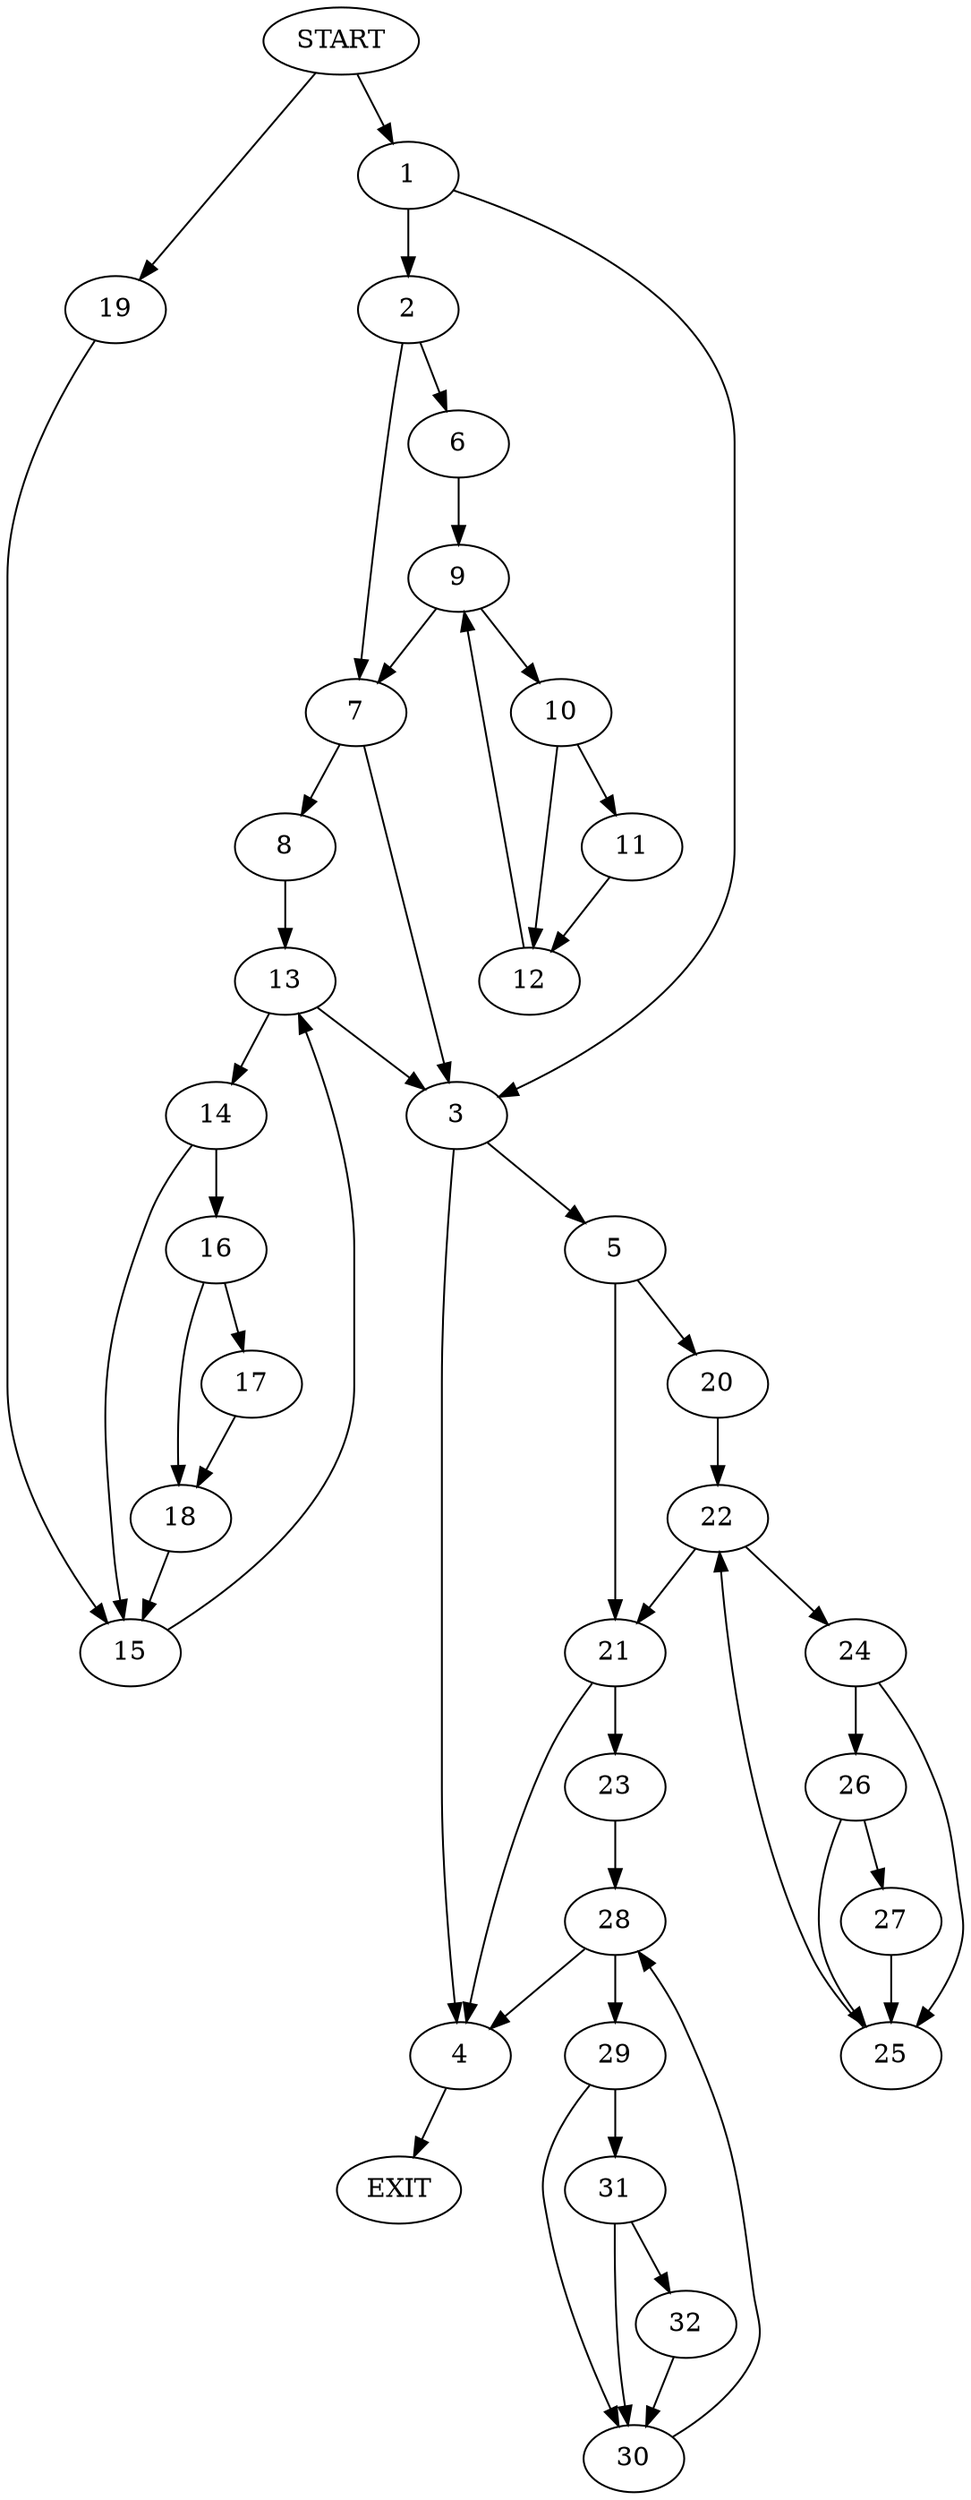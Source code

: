 digraph {
0 [label="START"]
33 [label="EXIT"]
0 -> 1
1 -> 2
1 -> 3
3 -> 4
3 -> 5
2 -> 6
2 -> 7
7 -> 8
7 -> 3
6 -> 9
9 -> 10
9 -> 7
10 -> 11
10 -> 12
12 -> 9
11 -> 12
8 -> 13
13 -> 3
13 -> 14
14 -> 15
14 -> 16
15 -> 13
16 -> 17
16 -> 18
18 -> 15
17 -> 18
0 -> 19
19 -> 15
4 -> 33
5 -> 20
5 -> 21
20 -> 22
21 -> 23
21 -> 4
22 -> 24
22 -> 21
24 -> 25
24 -> 26
25 -> 22
26 -> 25
26 -> 27
27 -> 25
23 -> 28
28 -> 4
28 -> 29
29 -> 30
29 -> 31
30 -> 28
31 -> 30
31 -> 32
32 -> 30
}
